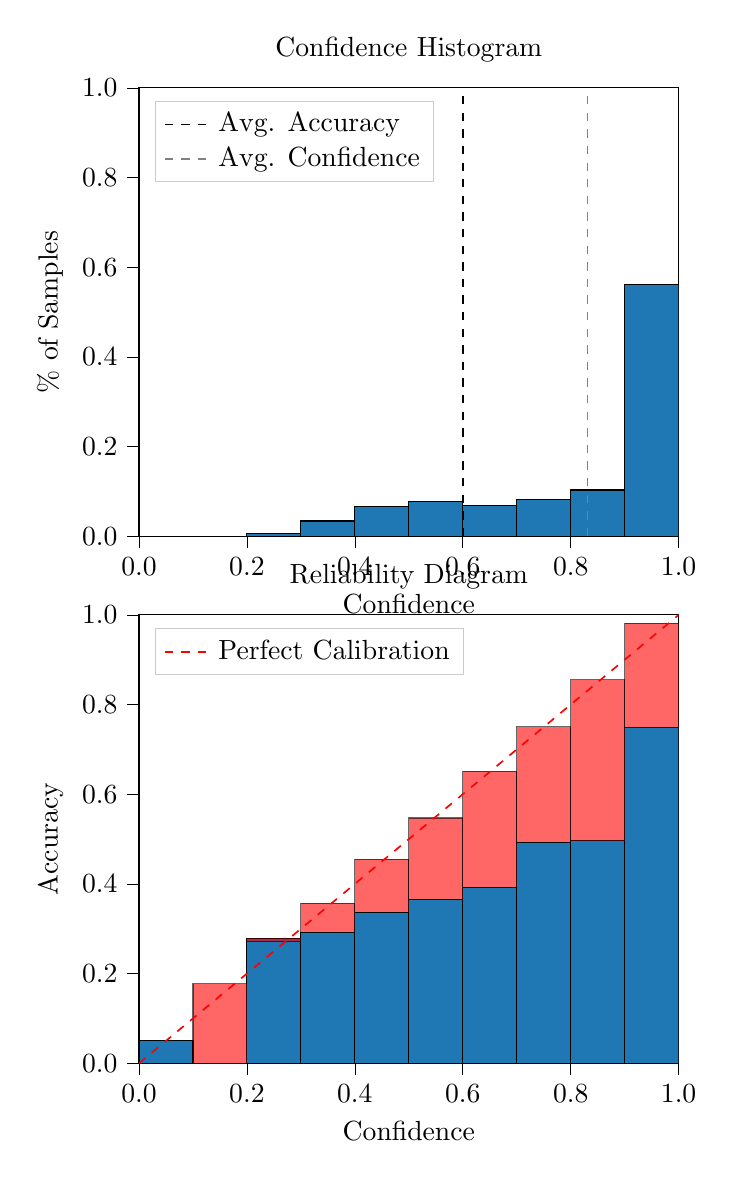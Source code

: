 % This file was created by tikzplotlib v0.9.8.
\begin{tikzpicture}

\definecolor{color0}{rgb}{0.122,0.467,0.706}

\begin{groupplot}[group style={group size=1 by 2}]
\nextgroupplot[
legend cell align={left},
legend style={
  fill opacity=0.8,
  draw opacity=1,
  text opacity=1,
  at={(0.03,0.97)},
  anchor=north west,
  draw=white!80!black
},
tick align=outside,
tick pos=left,
title={Confidence Histogram},
x grid style={white!69.02!black},
xlabel={Confidence},
xmin=0, xmax=1,
xtick style={color=black},
xtick={0,0.2,0.4,0.6,0.8,1},
xticklabels={0.0,0.2,0.4,0.6,0.8,1.0},
y grid style={white!69.02!black},
ylabel={\% of Samples},
ymin=0, ymax=1,
ytick style={color=black},
ytick={0,0.2,0.4,0.6,0.8,1},
yticklabels={0.0,0.2,0.4,0.6,0.8,1.0}
]
\draw[draw=black,fill=color0] (axis cs:-6.939e-18,0) rectangle (axis cs:0.1,0);
\draw[draw=black,fill=color0] (axis cs:0.1,0) rectangle (axis cs:0.2,0.0);
\draw[draw=black,fill=color0] (axis cs:0.2,0) rectangle (axis cs:0.3,0.007);
\draw[draw=black,fill=color0] (axis cs:0.3,0) rectangle (axis cs:0.4,0.034);
\draw[draw=black,fill=color0] (axis cs:0.4,0) rectangle (axis cs:0.5,0.067);
\draw[draw=black,fill=color0] (axis cs:0.5,0) rectangle (axis cs:0.6,0.078);
\draw[draw=black,fill=color0] (axis cs:0.6,0) rectangle (axis cs:0.7,0.069);
\draw[draw=black,fill=color0] (axis cs:0.7,0) rectangle (axis cs:0.8,0.081);
\draw[draw=black,fill=color0] (axis cs:0.8,0) rectangle (axis cs:0.9,0.103);
\draw[draw=black,fill=color0] (axis cs:0.9,0) rectangle (axis cs:1,0.561);
\addplot [semithick, black, dashed]
table {%
0.601 0
0.601 1
};
\addlegendentry{Avg. Accuracy}
\addplot [semithick, white!50.196!black, dashed]
table {%
0.831 0
0.831 1
};
\addlegendentry{Avg. Confidence}

\nextgroupplot[
legend cell align={left},
legend style={
  fill opacity=0.8,
  draw opacity=1,
  text opacity=1,
  at={(0.03,0.97)},
  anchor=north west,
  draw=white!80!black
},
tick align=outside,
tick pos=left,
title={Reliability Diagram},
x grid style={white!69.02!black},
xlabel={Confidence},
xmin=0, xmax=1,
xtick style={color=black},
xtick={0,0.2,0.4,0.6,0.8,1},
xticklabels={0.0,0.2,0.4,0.6,0.8,1.0},
y grid style={white!69.02!black},
ylabel={Accuracy},
ymin=0, ymax=1,
ytick style={color=black},
ytick={0,0.2,0.4,0.6,0.8,1},
yticklabels={0.0,0.2,0.4,0.6,0.8,1.0}
]
\draw[draw=black,fill=color0] (axis cs:-6.939e-18,0) rectangle (axis cs:0.1,0.05);
\draw[draw=black,fill=color0] (axis cs:0.1,0) rectangle (axis cs:0.2,0);
\draw[draw=black,fill=color0] (axis cs:0.2,0) rectangle (axis cs:0.3,0.279);
\draw[draw=black,fill=color0] (axis cs:0.3,0) rectangle (axis cs:0.4,0.292);
\draw[draw=black,fill=color0] (axis cs:0.4,0) rectangle (axis cs:0.5,0.337);
\draw[draw=black,fill=color0] (axis cs:0.5,0) rectangle (axis cs:0.6,0.366);
\draw[draw=black,fill=color0] (axis cs:0.6,0) rectangle (axis cs:0.7,0.393);
\draw[draw=black,fill=color0] (axis cs:0.7,0) rectangle (axis cs:0.8,0.493);
\draw[draw=black,fill=color0] (axis cs:0.8,0) rectangle (axis cs:0.9,0.496);
\draw[draw=black,fill=color0] (axis cs:0.9,0) rectangle (axis cs:1,0.748);
\draw[draw=black,fill=red,opacity=0.6] (axis cs:-6.939e-18,0.05) rectangle (axis cs:0.1,0.05);
\draw[draw=black,fill=red,opacity=0.6] (axis cs:0.1,0) rectangle (axis cs:0.2,0.177);
\draw[draw=black,fill=red,opacity=0.6] (axis cs:0.2,0.279) rectangle (axis cs:0.3,0.271);
\draw[draw=black,fill=red,opacity=0.6] (axis cs:0.3,0.292) rectangle (axis cs:0.4,0.357);
\draw[draw=black,fill=red,opacity=0.6] (axis cs:0.4,0.337) rectangle (axis cs:0.5,0.455);
\draw[draw=black,fill=red,opacity=0.6] (axis cs:0.5,0.366) rectangle (axis cs:0.6,0.547);
\draw[draw=black,fill=red,opacity=0.6] (axis cs:0.6,0.393) rectangle (axis cs:0.7,0.651);
\draw[draw=black,fill=red,opacity=0.6] (axis cs:0.7,0.493) rectangle (axis cs:0.8,0.751);
\draw[draw=black,fill=red,opacity=0.6] (axis cs:0.8,0.496) rectangle (axis cs:0.9,0.855);
\draw[draw=black,fill=red,opacity=0.6] (axis cs:0.9,0.748) rectangle (axis cs:1,0.981);
\addplot [semithick, red, dashed]
table {%
0 0
1 1
};
\addlegendentry{Perfect Calibration}
\end{groupplot}

\end{tikzpicture}
